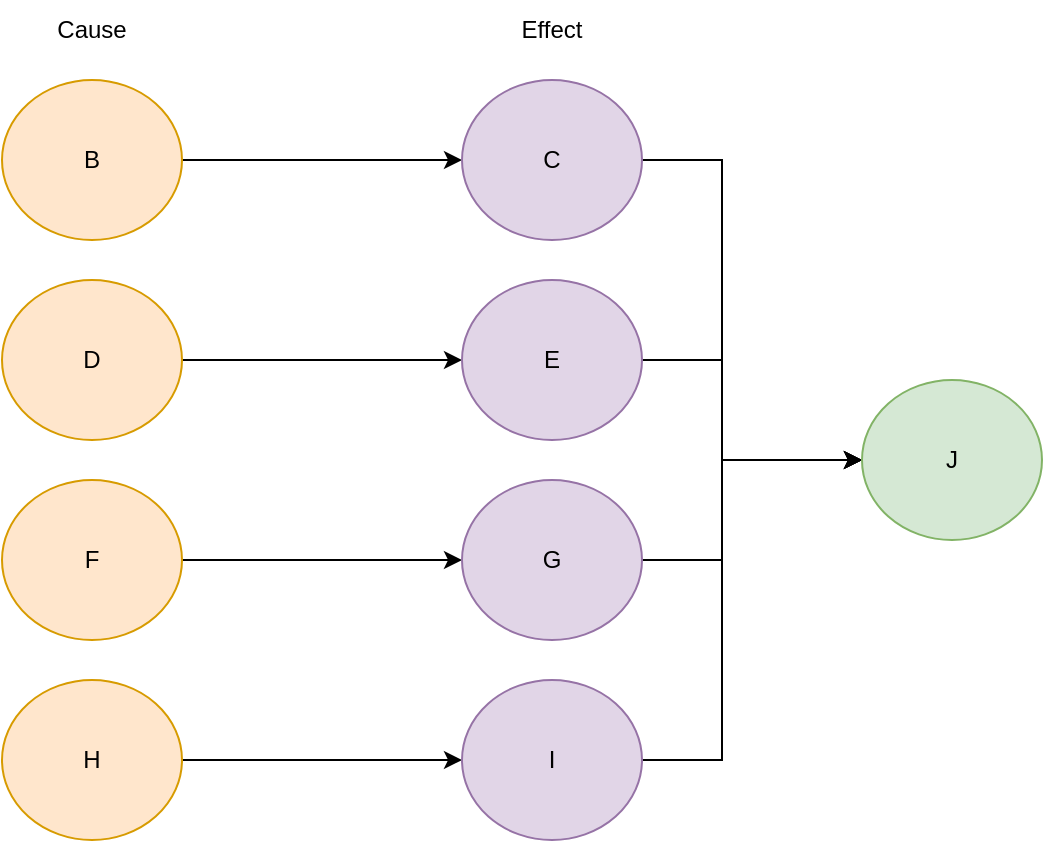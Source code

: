 <mxfile version="20.7.4" type="device"><diagram id="CtoTK4xeNi66S_jeP4hO" name="Page-1"><mxGraphModel dx="875" dy="428" grid="1" gridSize="10" guides="1" tooltips="1" connect="1" arrows="1" fold="1" page="1" pageScale="1" pageWidth="850" pageHeight="1100" math="0" shadow="0"><root><mxCell id="0"/><mxCell id="1" parent="0"/><mxCell id="mGtjw9HC5Q83OVq2xtWF-11" style="edgeStyle=orthogonalEdgeStyle;rounded=0;orthogonalLoop=1;jettySize=auto;html=1;exitX=1;exitY=0.5;exitDx=0;exitDy=0;" edge="1" parent="1" source="mGtjw9HC5Q83OVq2xtWF-1" target="mGtjw9HC5Q83OVq2xtWF-6"><mxGeometry relative="1" as="geometry"/></mxCell><mxCell id="mGtjw9HC5Q83OVq2xtWF-1" value="B" style="ellipse;whiteSpace=wrap;html=1;fillColor=#ffe6cc;strokeColor=#d79b00;" vertex="1" parent="1"><mxGeometry x="160" y="100" width="90" height="80" as="geometry"/></mxCell><mxCell id="mGtjw9HC5Q83OVq2xtWF-12" style="edgeStyle=orthogonalEdgeStyle;rounded=0;orthogonalLoop=1;jettySize=auto;html=1;exitX=1;exitY=0.5;exitDx=0;exitDy=0;" edge="1" parent="1" source="mGtjw9HC5Q83OVq2xtWF-2" target="mGtjw9HC5Q83OVq2xtWF-7"><mxGeometry relative="1" as="geometry"/></mxCell><mxCell id="mGtjw9HC5Q83OVq2xtWF-2" value="D" style="ellipse;whiteSpace=wrap;html=1;fillColor=#ffe6cc;strokeColor=#d79b00;" vertex="1" parent="1"><mxGeometry x="160" y="200" width="90" height="80" as="geometry"/></mxCell><mxCell id="mGtjw9HC5Q83OVq2xtWF-13" style="edgeStyle=orthogonalEdgeStyle;rounded=0;orthogonalLoop=1;jettySize=auto;html=1;exitX=1;exitY=0.5;exitDx=0;exitDy=0;" edge="1" parent="1" source="mGtjw9HC5Q83OVq2xtWF-3" target="mGtjw9HC5Q83OVq2xtWF-8"><mxGeometry relative="1" as="geometry"/></mxCell><mxCell id="mGtjw9HC5Q83OVq2xtWF-3" value="F" style="ellipse;whiteSpace=wrap;html=1;fillColor=#ffe6cc;strokeColor=#d79b00;" vertex="1" parent="1"><mxGeometry x="160" y="300" width="90" height="80" as="geometry"/></mxCell><mxCell id="mGtjw9HC5Q83OVq2xtWF-14" style="edgeStyle=orthogonalEdgeStyle;rounded=0;orthogonalLoop=1;jettySize=auto;html=1;exitX=1;exitY=0.5;exitDx=0;exitDy=0;entryX=0;entryY=0.5;entryDx=0;entryDy=0;" edge="1" parent="1" source="mGtjw9HC5Q83OVq2xtWF-4" target="mGtjw9HC5Q83OVq2xtWF-9"><mxGeometry relative="1" as="geometry"/></mxCell><mxCell id="mGtjw9HC5Q83OVq2xtWF-4" value="H" style="ellipse;whiteSpace=wrap;html=1;fillColor=#ffe6cc;strokeColor=#d79b00;" vertex="1" parent="1"><mxGeometry x="160" y="400" width="90" height="80" as="geometry"/></mxCell><mxCell id="mGtjw9HC5Q83OVq2xtWF-18" style="edgeStyle=orthogonalEdgeStyle;rounded=0;orthogonalLoop=1;jettySize=auto;html=1;exitX=1;exitY=0.5;exitDx=0;exitDy=0;entryX=0;entryY=0.5;entryDx=0;entryDy=0;" edge="1" parent="1" source="mGtjw9HC5Q83OVq2xtWF-6" target="mGtjw9HC5Q83OVq2xtWF-10"><mxGeometry relative="1" as="geometry"><Array as="points"><mxPoint x="520" y="140"/><mxPoint x="520" y="290"/></Array></mxGeometry></mxCell><mxCell id="mGtjw9HC5Q83OVq2xtWF-6" value="C" style="ellipse;whiteSpace=wrap;html=1;fillColor=#e1d5e7;strokeColor=#9673a6;" vertex="1" parent="1"><mxGeometry x="390" y="100" width="90" height="80" as="geometry"/></mxCell><mxCell id="mGtjw9HC5Q83OVq2xtWF-17" style="edgeStyle=orthogonalEdgeStyle;rounded=0;orthogonalLoop=1;jettySize=auto;html=1;exitX=1;exitY=0.5;exitDx=0;exitDy=0;" edge="1" parent="1" source="mGtjw9HC5Q83OVq2xtWF-7"><mxGeometry relative="1" as="geometry"><mxPoint x="590" y="290" as="targetPoint"/><Array as="points"><mxPoint x="520" y="240"/><mxPoint x="520" y="290"/></Array></mxGeometry></mxCell><mxCell id="mGtjw9HC5Q83OVq2xtWF-7" value="E" style="ellipse;whiteSpace=wrap;html=1;fillColor=#e1d5e7;strokeColor=#9673a6;" vertex="1" parent="1"><mxGeometry x="390" y="200" width="90" height="80" as="geometry"/></mxCell><mxCell id="mGtjw9HC5Q83OVq2xtWF-16" style="edgeStyle=orthogonalEdgeStyle;rounded=0;orthogonalLoop=1;jettySize=auto;html=1;exitX=1;exitY=0.5;exitDx=0;exitDy=0;" edge="1" parent="1" source="mGtjw9HC5Q83OVq2xtWF-8"><mxGeometry x="-0.5" y="10" relative="1" as="geometry"><mxPoint x="590" y="290" as="targetPoint"/><Array as="points"><mxPoint x="520" y="340"/><mxPoint x="520" y="290"/></Array><mxPoint as="offset"/></mxGeometry></mxCell><mxCell id="mGtjw9HC5Q83OVq2xtWF-8" value="G" style="ellipse;whiteSpace=wrap;html=1;fillColor=#e1d5e7;strokeColor=#9673a6;" vertex="1" parent="1"><mxGeometry x="390" y="300" width="90" height="80" as="geometry"/></mxCell><mxCell id="mGtjw9HC5Q83OVq2xtWF-15" style="edgeStyle=orthogonalEdgeStyle;rounded=0;orthogonalLoop=1;jettySize=auto;html=1;exitX=1;exitY=0.5;exitDx=0;exitDy=0;entryX=0;entryY=0.5;entryDx=0;entryDy=0;" edge="1" parent="1" source="mGtjw9HC5Q83OVq2xtWF-9" target="mGtjw9HC5Q83OVq2xtWF-10"><mxGeometry relative="1" as="geometry"><Array as="points"><mxPoint x="520" y="440"/><mxPoint x="520" y="290"/></Array></mxGeometry></mxCell><mxCell id="mGtjw9HC5Q83OVq2xtWF-9" value="I" style="ellipse;whiteSpace=wrap;html=1;fillColor=#e1d5e7;strokeColor=#9673a6;" vertex="1" parent="1"><mxGeometry x="390" y="400" width="90" height="80" as="geometry"/></mxCell><mxCell id="mGtjw9HC5Q83OVq2xtWF-10" value="J" style="ellipse;whiteSpace=wrap;html=1;fillColor=#d5e8d4;strokeColor=#82b366;" vertex="1" parent="1"><mxGeometry x="590" y="250" width="90" height="80" as="geometry"/></mxCell><mxCell id="mGtjw9HC5Q83OVq2xtWF-19" value="Cause" style="text;html=1;strokeColor=none;fillColor=none;align=center;verticalAlign=middle;whiteSpace=wrap;rounded=0;" vertex="1" parent="1"><mxGeometry x="175" y="60" width="60" height="30" as="geometry"/></mxCell><mxCell id="mGtjw9HC5Q83OVq2xtWF-20" value="Effect" style="text;html=1;strokeColor=none;fillColor=none;align=center;verticalAlign=middle;whiteSpace=wrap;rounded=0;" vertex="1" parent="1"><mxGeometry x="405" y="60" width="60" height="30" as="geometry"/></mxCell></root></mxGraphModel></diagram></mxfile>